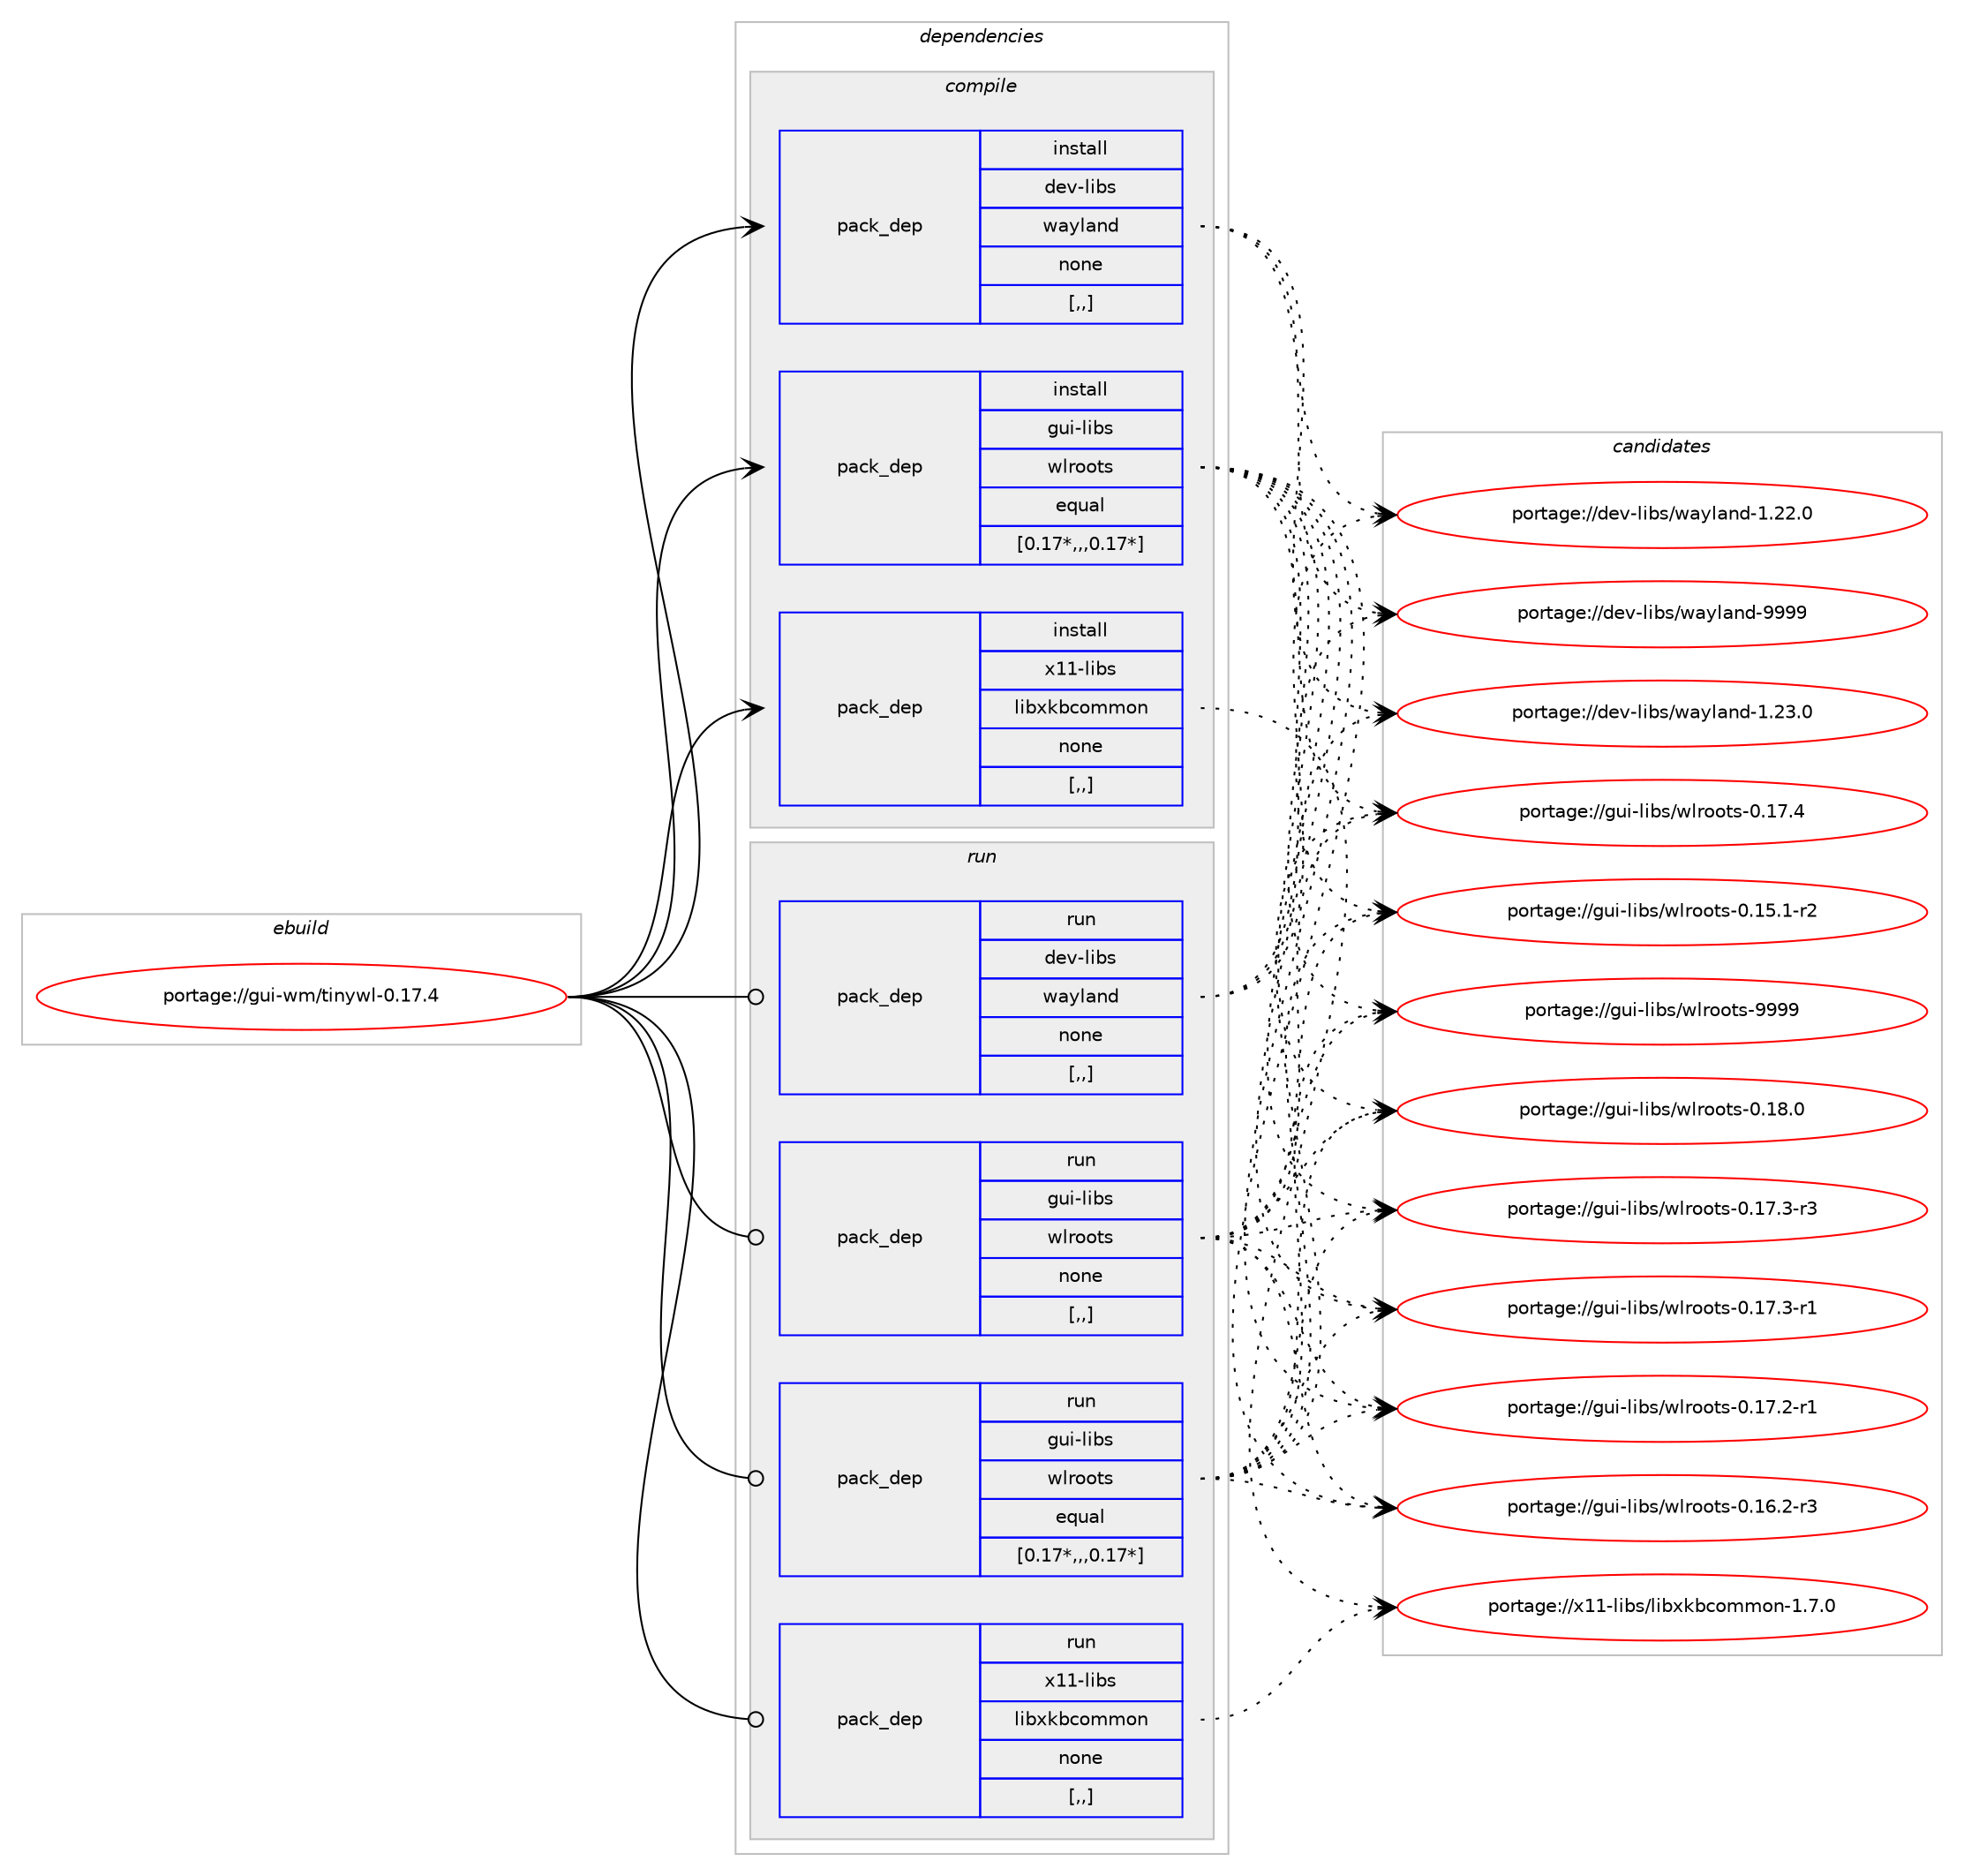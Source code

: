 digraph prolog {

# *************
# Graph options
# *************

newrank=true;
concentrate=true;
compound=true;
graph [rankdir=LR,fontname=Helvetica,fontsize=10,ranksep=1.5];#, ranksep=2.5, nodesep=0.2];
edge  [arrowhead=vee];
node  [fontname=Helvetica,fontsize=10];

# **********
# The ebuild
# **********

subgraph cluster_leftcol {
color=gray;
label=<<i>ebuild</i>>;
id [label="portage://gui-wm/tinywl-0.17.4", color=red, width=4, href="../gui-wm/tinywl-0.17.4.svg"];
}

# ****************
# The dependencies
# ****************

subgraph cluster_midcol {
color=gray;
label=<<i>dependencies</i>>;
subgraph cluster_compile {
fillcolor="#eeeeee";
style=filled;
label=<<i>compile</i>>;
subgraph pack177406 {
dependency245816 [label=<<TABLE BORDER="0" CELLBORDER="1" CELLSPACING="0" CELLPADDING="4" WIDTH="220"><TR><TD ROWSPAN="6" CELLPADDING="30">pack_dep</TD></TR><TR><TD WIDTH="110">install</TD></TR><TR><TD>dev-libs</TD></TR><TR><TD>wayland</TD></TR><TR><TD>none</TD></TR><TR><TD>[,,]</TD></TR></TABLE>>, shape=none, color=blue];
}
id:e -> dependency245816:w [weight=20,style="solid",arrowhead="vee"];
subgraph pack177407 {
dependency245817 [label=<<TABLE BORDER="0" CELLBORDER="1" CELLSPACING="0" CELLPADDING="4" WIDTH="220"><TR><TD ROWSPAN="6" CELLPADDING="30">pack_dep</TD></TR><TR><TD WIDTH="110">install</TD></TR><TR><TD>gui-libs</TD></TR><TR><TD>wlroots</TD></TR><TR><TD>equal</TD></TR><TR><TD>[0.17*,,,0.17*]</TD></TR></TABLE>>, shape=none, color=blue];
}
id:e -> dependency245817:w [weight=20,style="solid",arrowhead="vee"];
subgraph pack177408 {
dependency245818 [label=<<TABLE BORDER="0" CELLBORDER="1" CELLSPACING="0" CELLPADDING="4" WIDTH="220"><TR><TD ROWSPAN="6" CELLPADDING="30">pack_dep</TD></TR><TR><TD WIDTH="110">install</TD></TR><TR><TD>x11-libs</TD></TR><TR><TD>libxkbcommon</TD></TR><TR><TD>none</TD></TR><TR><TD>[,,]</TD></TR></TABLE>>, shape=none, color=blue];
}
id:e -> dependency245818:w [weight=20,style="solid",arrowhead="vee"];
}
subgraph cluster_compileandrun {
fillcolor="#eeeeee";
style=filled;
label=<<i>compile and run</i>>;
}
subgraph cluster_run {
fillcolor="#eeeeee";
style=filled;
label=<<i>run</i>>;
subgraph pack177409 {
dependency245819 [label=<<TABLE BORDER="0" CELLBORDER="1" CELLSPACING="0" CELLPADDING="4" WIDTH="220"><TR><TD ROWSPAN="6" CELLPADDING="30">pack_dep</TD></TR><TR><TD WIDTH="110">run</TD></TR><TR><TD>dev-libs</TD></TR><TR><TD>wayland</TD></TR><TR><TD>none</TD></TR><TR><TD>[,,]</TD></TR></TABLE>>, shape=none, color=blue];
}
id:e -> dependency245819:w [weight=20,style="solid",arrowhead="odot"];
subgraph pack177410 {
dependency245820 [label=<<TABLE BORDER="0" CELLBORDER="1" CELLSPACING="0" CELLPADDING="4" WIDTH="220"><TR><TD ROWSPAN="6" CELLPADDING="30">pack_dep</TD></TR><TR><TD WIDTH="110">run</TD></TR><TR><TD>gui-libs</TD></TR><TR><TD>wlroots</TD></TR><TR><TD>equal</TD></TR><TR><TD>[0.17*,,,0.17*]</TD></TR></TABLE>>, shape=none, color=blue];
}
id:e -> dependency245820:w [weight=20,style="solid",arrowhead="odot"];
subgraph pack177411 {
dependency245821 [label=<<TABLE BORDER="0" CELLBORDER="1" CELLSPACING="0" CELLPADDING="4" WIDTH="220"><TR><TD ROWSPAN="6" CELLPADDING="30">pack_dep</TD></TR><TR><TD WIDTH="110">run</TD></TR><TR><TD>x11-libs</TD></TR><TR><TD>libxkbcommon</TD></TR><TR><TD>none</TD></TR><TR><TD>[,,]</TD></TR></TABLE>>, shape=none, color=blue];
}
id:e -> dependency245821:w [weight=20,style="solid",arrowhead="odot"];
subgraph pack177412 {
dependency245822 [label=<<TABLE BORDER="0" CELLBORDER="1" CELLSPACING="0" CELLPADDING="4" WIDTH="220"><TR><TD ROWSPAN="6" CELLPADDING="30">pack_dep</TD></TR><TR><TD WIDTH="110">run</TD></TR><TR><TD>gui-libs</TD></TR><TR><TD>wlroots</TD></TR><TR><TD>none</TD></TR><TR><TD>[,,]</TD></TR></TABLE>>, shape=none, color=blue];
}
id:e -> dependency245822:w [weight=20,style="solid",arrowhead="odot"];
}
}

# **************
# The candidates
# **************

subgraph cluster_choices {
rank=same;
color=gray;
label=<<i>candidates</i>>;

subgraph choice177406 {
color=black;
nodesep=1;
choice10010111845108105981154711997121108971101004557575757 [label="portage://dev-libs/wayland-9999", color=red, width=4,href="../dev-libs/wayland-9999.svg"];
choice100101118451081059811547119971211089711010045494650514648 [label="portage://dev-libs/wayland-1.23.0", color=red, width=4,href="../dev-libs/wayland-1.23.0.svg"];
choice100101118451081059811547119971211089711010045494650504648 [label="portage://dev-libs/wayland-1.22.0", color=red, width=4,href="../dev-libs/wayland-1.22.0.svg"];
dependency245816:e -> choice10010111845108105981154711997121108971101004557575757:w [style=dotted,weight="100"];
dependency245816:e -> choice100101118451081059811547119971211089711010045494650514648:w [style=dotted,weight="100"];
dependency245816:e -> choice100101118451081059811547119971211089711010045494650504648:w [style=dotted,weight="100"];
}
subgraph choice177407 {
color=black;
nodesep=1;
choice1031171054510810598115471191081141111111161154557575757 [label="portage://gui-libs/wlroots-9999", color=red, width=4,href="../gui-libs/wlroots-9999.svg"];
choice10311710545108105981154711910811411111111611545484649564648 [label="portage://gui-libs/wlroots-0.18.0", color=red, width=4,href="../gui-libs/wlroots-0.18.0.svg"];
choice10311710545108105981154711910811411111111611545484649554652 [label="portage://gui-libs/wlroots-0.17.4", color=red, width=4,href="../gui-libs/wlroots-0.17.4.svg"];
choice103117105451081059811547119108114111111116115454846495546514511451 [label="portage://gui-libs/wlroots-0.17.3-r3", color=red, width=4,href="../gui-libs/wlroots-0.17.3-r3.svg"];
choice103117105451081059811547119108114111111116115454846495546514511449 [label="portage://gui-libs/wlroots-0.17.3-r1", color=red, width=4,href="../gui-libs/wlroots-0.17.3-r1.svg"];
choice103117105451081059811547119108114111111116115454846495546504511449 [label="portage://gui-libs/wlroots-0.17.2-r1", color=red, width=4,href="../gui-libs/wlroots-0.17.2-r1.svg"];
choice103117105451081059811547119108114111111116115454846495446504511451 [label="portage://gui-libs/wlroots-0.16.2-r3", color=red, width=4,href="../gui-libs/wlroots-0.16.2-r3.svg"];
choice103117105451081059811547119108114111111116115454846495346494511450 [label="portage://gui-libs/wlroots-0.15.1-r2", color=red, width=4,href="../gui-libs/wlroots-0.15.1-r2.svg"];
dependency245817:e -> choice1031171054510810598115471191081141111111161154557575757:w [style=dotted,weight="100"];
dependency245817:e -> choice10311710545108105981154711910811411111111611545484649564648:w [style=dotted,weight="100"];
dependency245817:e -> choice10311710545108105981154711910811411111111611545484649554652:w [style=dotted,weight="100"];
dependency245817:e -> choice103117105451081059811547119108114111111116115454846495546514511451:w [style=dotted,weight="100"];
dependency245817:e -> choice103117105451081059811547119108114111111116115454846495546514511449:w [style=dotted,weight="100"];
dependency245817:e -> choice103117105451081059811547119108114111111116115454846495546504511449:w [style=dotted,weight="100"];
dependency245817:e -> choice103117105451081059811547119108114111111116115454846495446504511451:w [style=dotted,weight="100"];
dependency245817:e -> choice103117105451081059811547119108114111111116115454846495346494511450:w [style=dotted,weight="100"];
}
subgraph choice177408 {
color=black;
nodesep=1;
choice1204949451081059811547108105981201079899111109109111110454946554648 [label="portage://x11-libs/libxkbcommon-1.7.0", color=red, width=4,href="../x11-libs/libxkbcommon-1.7.0.svg"];
dependency245818:e -> choice1204949451081059811547108105981201079899111109109111110454946554648:w [style=dotted,weight="100"];
}
subgraph choice177409 {
color=black;
nodesep=1;
choice10010111845108105981154711997121108971101004557575757 [label="portage://dev-libs/wayland-9999", color=red, width=4,href="../dev-libs/wayland-9999.svg"];
choice100101118451081059811547119971211089711010045494650514648 [label="portage://dev-libs/wayland-1.23.0", color=red, width=4,href="../dev-libs/wayland-1.23.0.svg"];
choice100101118451081059811547119971211089711010045494650504648 [label="portage://dev-libs/wayland-1.22.0", color=red, width=4,href="../dev-libs/wayland-1.22.0.svg"];
dependency245819:e -> choice10010111845108105981154711997121108971101004557575757:w [style=dotted,weight="100"];
dependency245819:e -> choice100101118451081059811547119971211089711010045494650514648:w [style=dotted,weight="100"];
dependency245819:e -> choice100101118451081059811547119971211089711010045494650504648:w [style=dotted,weight="100"];
}
subgraph choice177410 {
color=black;
nodesep=1;
choice1031171054510810598115471191081141111111161154557575757 [label="portage://gui-libs/wlroots-9999", color=red, width=4,href="../gui-libs/wlroots-9999.svg"];
choice10311710545108105981154711910811411111111611545484649564648 [label="portage://gui-libs/wlroots-0.18.0", color=red, width=4,href="../gui-libs/wlroots-0.18.0.svg"];
choice10311710545108105981154711910811411111111611545484649554652 [label="portage://gui-libs/wlroots-0.17.4", color=red, width=4,href="../gui-libs/wlroots-0.17.4.svg"];
choice103117105451081059811547119108114111111116115454846495546514511451 [label="portage://gui-libs/wlroots-0.17.3-r3", color=red, width=4,href="../gui-libs/wlroots-0.17.3-r3.svg"];
choice103117105451081059811547119108114111111116115454846495546514511449 [label="portage://gui-libs/wlroots-0.17.3-r1", color=red, width=4,href="../gui-libs/wlroots-0.17.3-r1.svg"];
choice103117105451081059811547119108114111111116115454846495546504511449 [label="portage://gui-libs/wlroots-0.17.2-r1", color=red, width=4,href="../gui-libs/wlroots-0.17.2-r1.svg"];
choice103117105451081059811547119108114111111116115454846495446504511451 [label="portage://gui-libs/wlroots-0.16.2-r3", color=red, width=4,href="../gui-libs/wlroots-0.16.2-r3.svg"];
choice103117105451081059811547119108114111111116115454846495346494511450 [label="portage://gui-libs/wlroots-0.15.1-r2", color=red, width=4,href="../gui-libs/wlroots-0.15.1-r2.svg"];
dependency245820:e -> choice1031171054510810598115471191081141111111161154557575757:w [style=dotted,weight="100"];
dependency245820:e -> choice10311710545108105981154711910811411111111611545484649564648:w [style=dotted,weight="100"];
dependency245820:e -> choice10311710545108105981154711910811411111111611545484649554652:w [style=dotted,weight="100"];
dependency245820:e -> choice103117105451081059811547119108114111111116115454846495546514511451:w [style=dotted,weight="100"];
dependency245820:e -> choice103117105451081059811547119108114111111116115454846495546514511449:w [style=dotted,weight="100"];
dependency245820:e -> choice103117105451081059811547119108114111111116115454846495546504511449:w [style=dotted,weight="100"];
dependency245820:e -> choice103117105451081059811547119108114111111116115454846495446504511451:w [style=dotted,weight="100"];
dependency245820:e -> choice103117105451081059811547119108114111111116115454846495346494511450:w [style=dotted,weight="100"];
}
subgraph choice177411 {
color=black;
nodesep=1;
choice1204949451081059811547108105981201079899111109109111110454946554648 [label="portage://x11-libs/libxkbcommon-1.7.0", color=red, width=4,href="../x11-libs/libxkbcommon-1.7.0.svg"];
dependency245821:e -> choice1204949451081059811547108105981201079899111109109111110454946554648:w [style=dotted,weight="100"];
}
subgraph choice177412 {
color=black;
nodesep=1;
choice1031171054510810598115471191081141111111161154557575757 [label="portage://gui-libs/wlroots-9999", color=red, width=4,href="../gui-libs/wlroots-9999.svg"];
choice10311710545108105981154711910811411111111611545484649564648 [label="portage://gui-libs/wlroots-0.18.0", color=red, width=4,href="../gui-libs/wlroots-0.18.0.svg"];
choice10311710545108105981154711910811411111111611545484649554652 [label="portage://gui-libs/wlroots-0.17.4", color=red, width=4,href="../gui-libs/wlroots-0.17.4.svg"];
choice103117105451081059811547119108114111111116115454846495546514511451 [label="portage://gui-libs/wlroots-0.17.3-r3", color=red, width=4,href="../gui-libs/wlroots-0.17.3-r3.svg"];
choice103117105451081059811547119108114111111116115454846495546514511449 [label="portage://gui-libs/wlroots-0.17.3-r1", color=red, width=4,href="../gui-libs/wlroots-0.17.3-r1.svg"];
choice103117105451081059811547119108114111111116115454846495546504511449 [label="portage://gui-libs/wlroots-0.17.2-r1", color=red, width=4,href="../gui-libs/wlroots-0.17.2-r1.svg"];
choice103117105451081059811547119108114111111116115454846495446504511451 [label="portage://gui-libs/wlroots-0.16.2-r3", color=red, width=4,href="../gui-libs/wlroots-0.16.2-r3.svg"];
choice103117105451081059811547119108114111111116115454846495346494511450 [label="portage://gui-libs/wlroots-0.15.1-r2", color=red, width=4,href="../gui-libs/wlroots-0.15.1-r2.svg"];
dependency245822:e -> choice1031171054510810598115471191081141111111161154557575757:w [style=dotted,weight="100"];
dependency245822:e -> choice10311710545108105981154711910811411111111611545484649564648:w [style=dotted,weight="100"];
dependency245822:e -> choice10311710545108105981154711910811411111111611545484649554652:w [style=dotted,weight="100"];
dependency245822:e -> choice103117105451081059811547119108114111111116115454846495546514511451:w [style=dotted,weight="100"];
dependency245822:e -> choice103117105451081059811547119108114111111116115454846495546514511449:w [style=dotted,weight="100"];
dependency245822:e -> choice103117105451081059811547119108114111111116115454846495546504511449:w [style=dotted,weight="100"];
dependency245822:e -> choice103117105451081059811547119108114111111116115454846495446504511451:w [style=dotted,weight="100"];
dependency245822:e -> choice103117105451081059811547119108114111111116115454846495346494511450:w [style=dotted,weight="100"];
}
}

}
